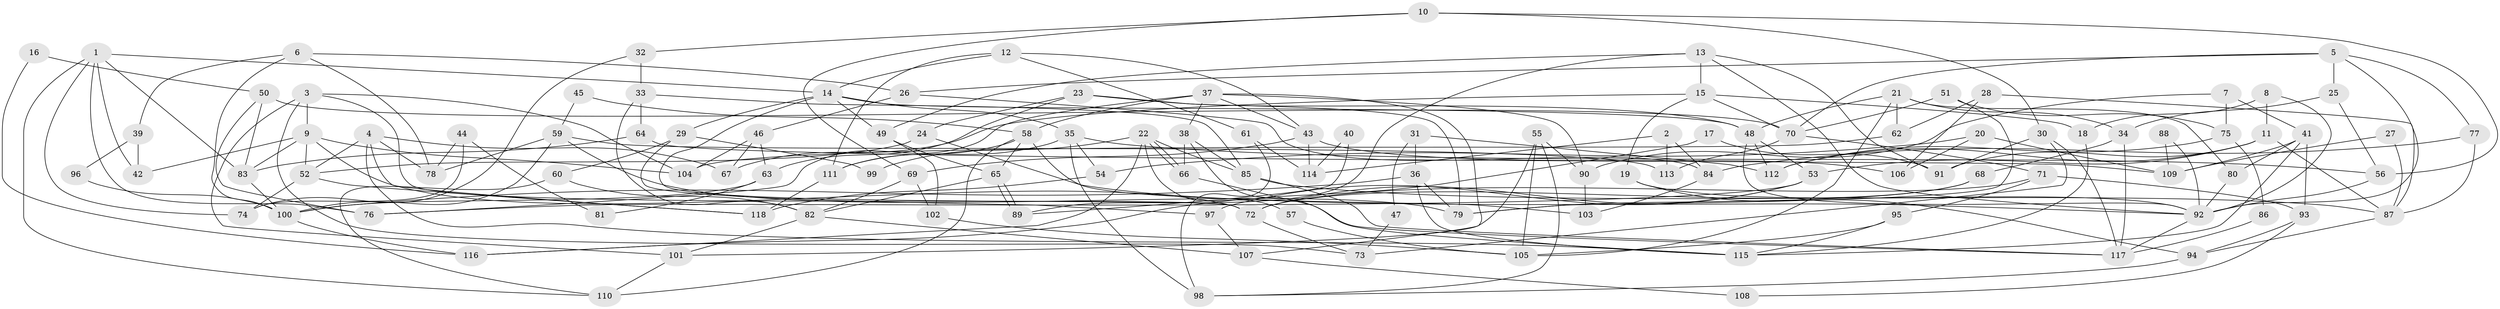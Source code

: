 // coarse degree distribution, {5: 0.19718309859154928, 4: 0.18309859154929578, 6: 0.22535211267605634, 7: 0.08450704225352113, 9: 0.04225352112676056, 3: 0.14084507042253522, 2: 0.08450704225352113, 11: 0.014084507042253521, 8: 0.028169014084507043}
// Generated by graph-tools (version 1.1) at 2025/37/03/04/25 23:37:02]
// undirected, 118 vertices, 236 edges
graph export_dot {
  node [color=gray90,style=filled];
  1;
  2;
  3;
  4;
  5;
  6;
  7;
  8;
  9;
  10;
  11;
  12;
  13;
  14;
  15;
  16;
  17;
  18;
  19;
  20;
  21;
  22;
  23;
  24;
  25;
  26;
  27;
  28;
  29;
  30;
  31;
  32;
  33;
  34;
  35;
  36;
  37;
  38;
  39;
  40;
  41;
  42;
  43;
  44;
  45;
  46;
  47;
  48;
  49;
  50;
  51;
  52;
  53;
  54;
  55;
  56;
  57;
  58;
  59;
  60;
  61;
  62;
  63;
  64;
  65;
  66;
  67;
  68;
  69;
  70;
  71;
  72;
  73;
  74;
  75;
  76;
  77;
  78;
  79;
  80;
  81;
  82;
  83;
  84;
  85;
  86;
  87;
  88;
  89;
  90;
  91;
  92;
  93;
  94;
  95;
  96;
  97;
  98;
  99;
  100;
  101;
  102;
  103;
  104;
  105;
  106;
  107;
  108;
  109;
  110;
  111;
  112;
  113;
  114;
  115;
  116;
  117;
  118;
  1 -- 76;
  1 -- 110;
  1 -- 14;
  1 -- 42;
  1 -- 74;
  1 -- 83;
  2 -- 114;
  2 -- 84;
  2 -- 113;
  3 -- 9;
  3 -- 72;
  3 -- 73;
  3 -- 101;
  3 -- 104;
  4 -- 52;
  4 -- 115;
  4 -- 67;
  4 -- 78;
  4 -- 118;
  5 -- 77;
  5 -- 92;
  5 -- 25;
  5 -- 26;
  5 -- 70;
  6 -- 26;
  6 -- 78;
  6 -- 39;
  6 -- 100;
  7 -- 75;
  7 -- 41;
  7 -- 90;
  8 -- 11;
  8 -- 92;
  8 -- 18;
  9 -- 83;
  9 -- 104;
  9 -- 42;
  9 -- 52;
  9 -- 72;
  10 -- 30;
  10 -- 56;
  10 -- 32;
  10 -- 69;
  11 -- 53;
  11 -- 91;
  11 -- 87;
  11 -- 112;
  12 -- 111;
  12 -- 14;
  12 -- 43;
  12 -- 61;
  13 -- 92;
  13 -- 15;
  13 -- 49;
  13 -- 89;
  13 -- 91;
  14 -- 72;
  14 -- 29;
  14 -- 35;
  14 -- 48;
  14 -- 49;
  15 -- 18;
  15 -- 70;
  15 -- 19;
  15 -- 67;
  16 -- 116;
  16 -- 50;
  17 -- 91;
  17 -- 116;
  18 -- 115;
  19 -- 92;
  19 -- 94;
  20 -- 109;
  20 -- 54;
  20 -- 106;
  21 -- 105;
  21 -- 62;
  21 -- 34;
  21 -- 48;
  21 -- 80;
  22 -- 85;
  22 -- 66;
  22 -- 66;
  22 -- 57;
  22 -- 99;
  22 -- 116;
  23 -- 48;
  23 -- 79;
  23 -- 24;
  23 -- 63;
  24 -- 92;
  24 -- 52;
  25 -- 56;
  25 -- 34;
  26 -- 46;
  26 -- 84;
  27 -- 87;
  27 -- 109;
  28 -- 87;
  28 -- 106;
  28 -- 62;
  29 -- 60;
  29 -- 97;
  29 -- 99;
  30 -- 117;
  30 -- 73;
  30 -- 91;
  31 -- 112;
  31 -- 36;
  31 -- 47;
  32 -- 74;
  32 -- 33;
  33 -- 85;
  33 -- 64;
  33 -- 82;
  34 -- 68;
  34 -- 117;
  35 -- 98;
  35 -- 54;
  35 -- 56;
  35 -- 111;
  36 -- 100;
  36 -- 115;
  36 -- 79;
  37 -- 43;
  37 -- 58;
  37 -- 38;
  37 -- 76;
  37 -- 90;
  37 -- 107;
  38 -- 85;
  38 -- 66;
  38 -- 115;
  39 -- 42;
  39 -- 96;
  40 -- 89;
  40 -- 114;
  41 -- 115;
  41 -- 80;
  41 -- 93;
  41 -- 109;
  43 -- 69;
  43 -- 106;
  43 -- 114;
  44 -- 78;
  44 -- 74;
  44 -- 81;
  45 -- 59;
  45 -- 58;
  46 -- 63;
  46 -- 67;
  46 -- 104;
  47 -- 73;
  48 -- 53;
  48 -- 92;
  48 -- 112;
  49 -- 65;
  49 -- 102;
  50 -- 83;
  50 -- 76;
  50 -- 70;
  51 -- 79;
  51 -- 70;
  51 -- 75;
  52 -- 74;
  52 -- 118;
  53 -- 97;
  53 -- 72;
  53 -- 76;
  54 -- 118;
  55 -- 101;
  55 -- 90;
  55 -- 98;
  55 -- 105;
  56 -- 92;
  57 -- 105;
  58 -- 65;
  58 -- 111;
  58 -- 103;
  58 -- 110;
  59 -- 113;
  59 -- 79;
  59 -- 78;
  59 -- 100;
  60 -- 82;
  60 -- 110;
  61 -- 98;
  61 -- 114;
  62 -- 104;
  63 -- 100;
  63 -- 81;
  64 -- 83;
  64 -- 109;
  65 -- 89;
  65 -- 89;
  65 -- 82;
  66 -- 117;
  68 -- 72;
  68 -- 79;
  69 -- 82;
  69 -- 102;
  70 -- 71;
  70 -- 113;
  71 -- 72;
  71 -- 93;
  71 -- 95;
  72 -- 73;
  75 -- 112;
  75 -- 86;
  77 -- 87;
  77 -- 84;
  80 -- 92;
  82 -- 101;
  82 -- 107;
  83 -- 100;
  84 -- 103;
  85 -- 87;
  85 -- 117;
  86 -- 117;
  87 -- 94;
  88 -- 92;
  88 -- 109;
  90 -- 103;
  92 -- 117;
  93 -- 94;
  93 -- 108;
  94 -- 98;
  95 -- 105;
  95 -- 115;
  96 -- 100;
  97 -- 107;
  100 -- 116;
  101 -- 110;
  102 -- 105;
  107 -- 108;
  111 -- 118;
}

